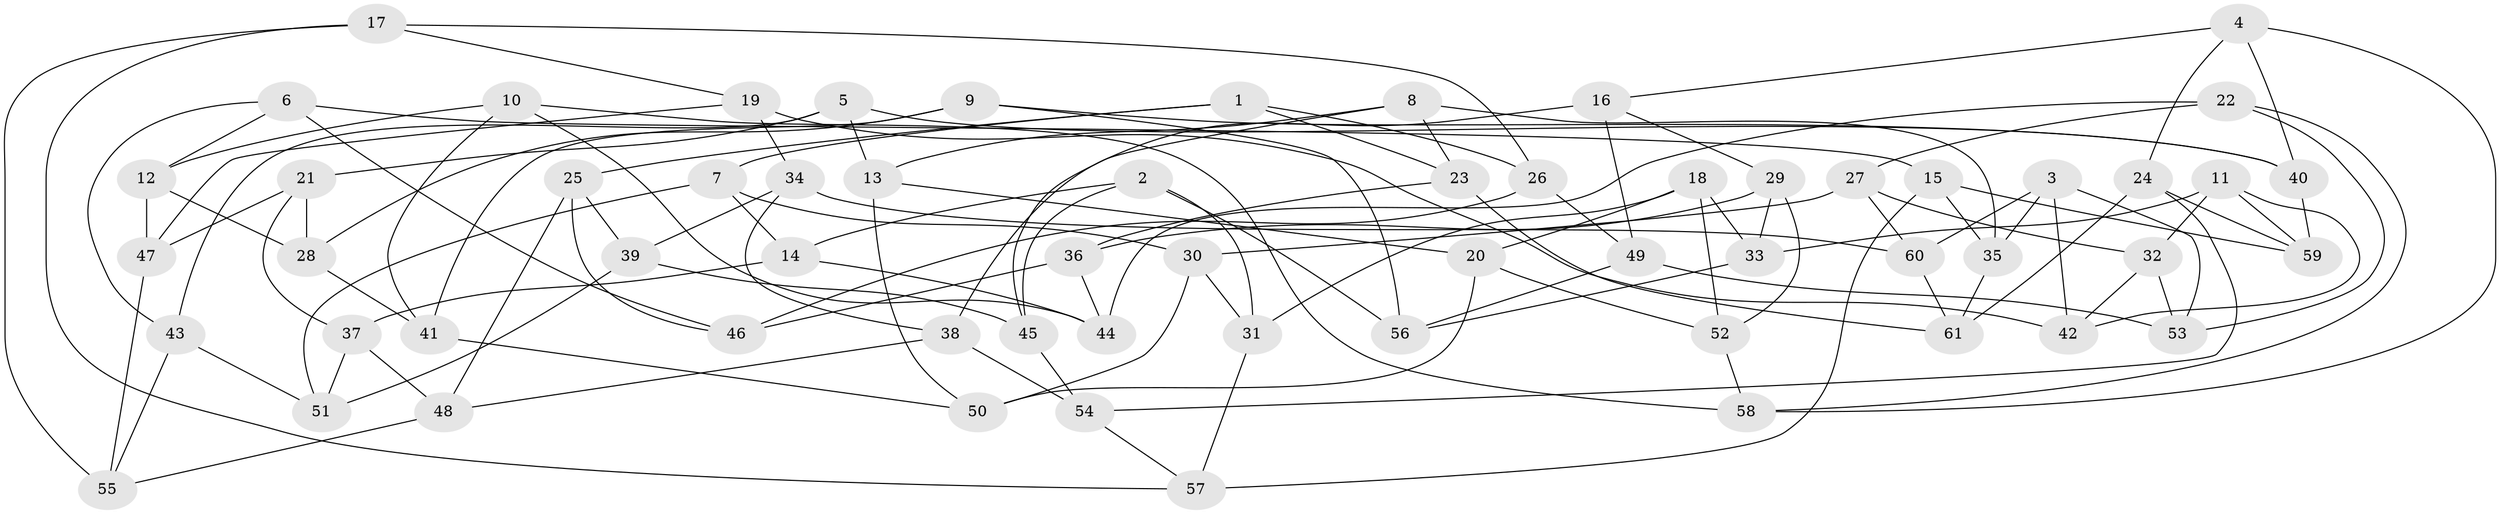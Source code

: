 // Generated by graph-tools (version 1.1) at 2025/37/03/09/25 02:37:49]
// undirected, 61 vertices, 122 edges
graph export_dot {
graph [start="1"]
  node [color=gray90,style=filled];
  1;
  2;
  3;
  4;
  5;
  6;
  7;
  8;
  9;
  10;
  11;
  12;
  13;
  14;
  15;
  16;
  17;
  18;
  19;
  20;
  21;
  22;
  23;
  24;
  25;
  26;
  27;
  28;
  29;
  30;
  31;
  32;
  33;
  34;
  35;
  36;
  37;
  38;
  39;
  40;
  41;
  42;
  43;
  44;
  45;
  46;
  47;
  48;
  49;
  50;
  51;
  52;
  53;
  54;
  55;
  56;
  57;
  58;
  59;
  60;
  61;
  1 -- 25;
  1 -- 26;
  1 -- 7;
  1 -- 23;
  2 -- 45;
  2 -- 31;
  2 -- 14;
  2 -- 56;
  3 -- 42;
  3 -- 53;
  3 -- 60;
  3 -- 35;
  4 -- 16;
  4 -- 58;
  4 -- 40;
  4 -- 24;
  5 -- 40;
  5 -- 13;
  5 -- 21;
  5 -- 43;
  6 -- 46;
  6 -- 43;
  6 -- 12;
  6 -- 15;
  7 -- 14;
  7 -- 51;
  7 -- 30;
  8 -- 13;
  8 -- 23;
  8 -- 45;
  8 -- 35;
  9 -- 28;
  9 -- 40;
  9 -- 41;
  9 -- 56;
  10 -- 58;
  10 -- 12;
  10 -- 41;
  10 -- 44;
  11 -- 59;
  11 -- 33;
  11 -- 42;
  11 -- 32;
  12 -- 47;
  12 -- 28;
  13 -- 20;
  13 -- 50;
  14 -- 44;
  14 -- 37;
  15 -- 57;
  15 -- 35;
  15 -- 59;
  16 -- 29;
  16 -- 49;
  16 -- 38;
  17 -- 19;
  17 -- 55;
  17 -- 26;
  17 -- 57;
  18 -- 52;
  18 -- 33;
  18 -- 20;
  18 -- 31;
  19 -- 42;
  19 -- 34;
  19 -- 47;
  20 -- 52;
  20 -- 50;
  21 -- 28;
  21 -- 37;
  21 -- 47;
  22 -- 44;
  22 -- 27;
  22 -- 58;
  22 -- 53;
  23 -- 36;
  23 -- 61;
  24 -- 61;
  24 -- 54;
  24 -- 59;
  25 -- 48;
  25 -- 46;
  25 -- 39;
  26 -- 46;
  26 -- 49;
  27 -- 60;
  27 -- 30;
  27 -- 32;
  28 -- 41;
  29 -- 36;
  29 -- 33;
  29 -- 52;
  30 -- 31;
  30 -- 50;
  31 -- 57;
  32 -- 42;
  32 -- 53;
  33 -- 56;
  34 -- 38;
  34 -- 39;
  34 -- 60;
  35 -- 61;
  36 -- 46;
  36 -- 44;
  37 -- 48;
  37 -- 51;
  38 -- 54;
  38 -- 48;
  39 -- 51;
  39 -- 45;
  40 -- 59;
  41 -- 50;
  43 -- 51;
  43 -- 55;
  45 -- 54;
  47 -- 55;
  48 -- 55;
  49 -- 53;
  49 -- 56;
  52 -- 58;
  54 -- 57;
  60 -- 61;
}
